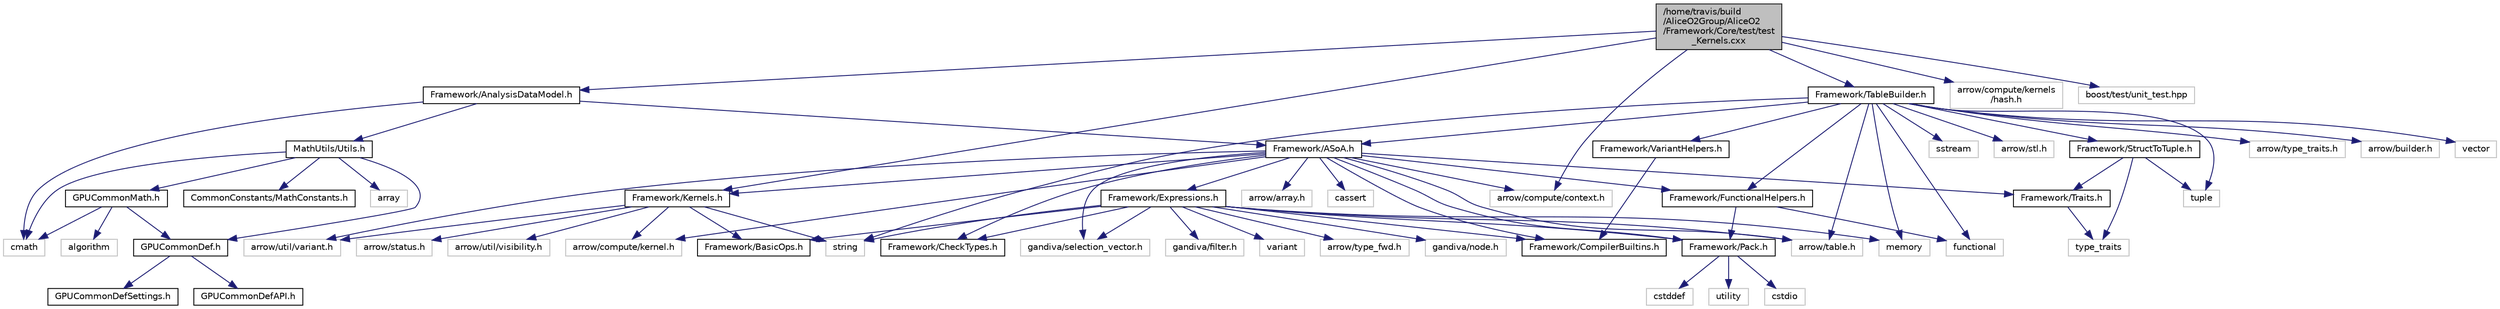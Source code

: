 digraph "/home/travis/build/AliceO2Group/AliceO2/Framework/Core/test/test_Kernels.cxx"
{
 // INTERACTIVE_SVG=YES
  bgcolor="transparent";
  edge [fontname="Helvetica",fontsize="10",labelfontname="Helvetica",labelfontsize="10"];
  node [fontname="Helvetica",fontsize="10",shape=record];
  Node0 [label="/home/travis/build\l/AliceO2Group/AliceO2\l/Framework/Core/test/test\l_Kernels.cxx",height=0.2,width=0.4,color="black", fillcolor="grey75", style="filled", fontcolor="black"];
  Node0 -> Node1 [color="midnightblue",fontsize="10",style="solid",fontname="Helvetica"];
  Node1 [label="Framework/AnalysisDataModel.h",height=0.2,width=0.4,color="black",URL="$d2/d8c/AnalysisDataModel_8h.html"];
  Node1 -> Node2 [color="midnightblue",fontsize="10",style="solid",fontname="Helvetica"];
  Node2 [label="Framework/ASoA.h",height=0.2,width=0.4,color="black",URL="$de/d33/ASoA_8h.html"];
  Node2 -> Node3 [color="midnightblue",fontsize="10",style="solid",fontname="Helvetica"];
  Node3 [label="Framework/Pack.h",height=0.2,width=0.4,color="black",URL="$dd/dce/Pack_8h.html"];
  Node3 -> Node4 [color="midnightblue",fontsize="10",style="solid",fontname="Helvetica"];
  Node4 [label="cstddef",height=0.2,width=0.4,color="grey75"];
  Node3 -> Node5 [color="midnightblue",fontsize="10",style="solid",fontname="Helvetica"];
  Node5 [label="utility",height=0.2,width=0.4,color="grey75"];
  Node3 -> Node6 [color="midnightblue",fontsize="10",style="solid",fontname="Helvetica"];
  Node6 [label="cstdio",height=0.2,width=0.4,color="grey75"];
  Node2 -> Node7 [color="midnightblue",fontsize="10",style="solid",fontname="Helvetica"];
  Node7 [label="Framework/CheckTypes.h",height=0.2,width=0.4,color="black",URL="$d1/d00/CheckTypes_8h.html"];
  Node2 -> Node8 [color="midnightblue",fontsize="10",style="solid",fontname="Helvetica"];
  Node8 [label="Framework/FunctionalHelpers.h",height=0.2,width=0.4,color="black",URL="$de/d9b/FunctionalHelpers_8h.html"];
  Node8 -> Node3 [color="midnightblue",fontsize="10",style="solid",fontname="Helvetica"];
  Node8 -> Node9 [color="midnightblue",fontsize="10",style="solid",fontname="Helvetica"];
  Node9 [label="functional",height=0.2,width=0.4,color="grey75"];
  Node2 -> Node10 [color="midnightblue",fontsize="10",style="solid",fontname="Helvetica"];
  Node10 [label="Framework/CompilerBuiltins.h",height=0.2,width=0.4,color="black",URL="$d9/de8/CompilerBuiltins_8h.html"];
  Node2 -> Node11 [color="midnightblue",fontsize="10",style="solid",fontname="Helvetica"];
  Node11 [label="Framework/Traits.h",height=0.2,width=0.4,color="black",URL="$db/d31/Traits_8h.html"];
  Node11 -> Node12 [color="midnightblue",fontsize="10",style="solid",fontname="Helvetica"];
  Node12 [label="type_traits",height=0.2,width=0.4,color="grey75"];
  Node2 -> Node13 [color="midnightblue",fontsize="10",style="solid",fontname="Helvetica"];
  Node13 [label="Framework/Expressions.h",height=0.2,width=0.4,color="black",URL="$d0/d91/Expressions_8h.html"];
  Node13 -> Node14 [color="midnightblue",fontsize="10",style="solid",fontname="Helvetica"];
  Node14 [label="Framework/BasicOps.h",height=0.2,width=0.4,color="black",URL="$dd/dc2/BasicOps_8h.html"];
  Node13 -> Node10 [color="midnightblue",fontsize="10",style="solid",fontname="Helvetica"];
  Node13 -> Node3 [color="midnightblue",fontsize="10",style="solid",fontname="Helvetica"];
  Node13 -> Node7 [color="midnightblue",fontsize="10",style="solid",fontname="Helvetica"];
  Node13 -> Node15 [color="midnightblue",fontsize="10",style="solid",fontname="Helvetica"];
  Node15 [label="arrow/type_fwd.h",height=0.2,width=0.4,color="grey75"];
  Node13 -> Node16 [color="midnightblue",fontsize="10",style="solid",fontname="Helvetica"];
  Node16 [label="arrow/table.h",height=0.2,width=0.4,color="grey75"];
  Node13 -> Node17 [color="midnightblue",fontsize="10",style="solid",fontname="Helvetica"];
  Node17 [label="gandiva/selection_vector.h",height=0.2,width=0.4,color="grey75"];
  Node13 -> Node18 [color="midnightblue",fontsize="10",style="solid",fontname="Helvetica"];
  Node18 [label="gandiva/node.h",height=0.2,width=0.4,color="grey75"];
  Node13 -> Node19 [color="midnightblue",fontsize="10",style="solid",fontname="Helvetica"];
  Node19 [label="gandiva/filter.h",height=0.2,width=0.4,color="grey75"];
  Node13 -> Node20 [color="midnightblue",fontsize="10",style="solid",fontname="Helvetica"];
  Node20 [label="variant",height=0.2,width=0.4,color="grey75"];
  Node13 -> Node21 [color="midnightblue",fontsize="10",style="solid",fontname="Helvetica"];
  Node21 [label="string",height=0.2,width=0.4,color="grey75"];
  Node13 -> Node22 [color="midnightblue",fontsize="10",style="solid",fontname="Helvetica"];
  Node22 [label="memory",height=0.2,width=0.4,color="grey75"];
  Node2 -> Node23 [color="midnightblue",fontsize="10",style="solid",fontname="Helvetica"];
  Node23 [label="Framework/Kernels.h",height=0.2,width=0.4,color="black",URL="$d0/d92/Kernels_8h.html"];
  Node23 -> Node14 [color="midnightblue",fontsize="10",style="solid",fontname="Helvetica"];
  Node23 -> Node24 [color="midnightblue",fontsize="10",style="solid",fontname="Helvetica"];
  Node24 [label="arrow/compute/kernel.h",height=0.2,width=0.4,color="grey75"];
  Node23 -> Node25 [color="midnightblue",fontsize="10",style="solid",fontname="Helvetica"];
  Node25 [label="arrow/status.h",height=0.2,width=0.4,color="grey75"];
  Node23 -> Node26 [color="midnightblue",fontsize="10",style="solid",fontname="Helvetica"];
  Node26 [label="arrow/util/visibility.h",height=0.2,width=0.4,color="grey75"];
  Node23 -> Node27 [color="midnightblue",fontsize="10",style="solid",fontname="Helvetica"];
  Node27 [label="arrow/util/variant.h",height=0.2,width=0.4,color="grey75"];
  Node23 -> Node21 [color="midnightblue",fontsize="10",style="solid",fontname="Helvetica"];
  Node2 -> Node16 [color="midnightblue",fontsize="10",style="solid",fontname="Helvetica"];
  Node2 -> Node28 [color="midnightblue",fontsize="10",style="solid",fontname="Helvetica"];
  Node28 [label="arrow/array.h",height=0.2,width=0.4,color="grey75"];
  Node2 -> Node27 [color="midnightblue",fontsize="10",style="solid",fontname="Helvetica"];
  Node2 -> Node29 [color="midnightblue",fontsize="10",style="solid",fontname="Helvetica"];
  Node29 [label="arrow/compute/context.h",height=0.2,width=0.4,color="grey75"];
  Node2 -> Node24 [color="midnightblue",fontsize="10",style="solid",fontname="Helvetica"];
  Node2 -> Node17 [color="midnightblue",fontsize="10",style="solid",fontname="Helvetica"];
  Node2 -> Node30 [color="midnightblue",fontsize="10",style="solid",fontname="Helvetica"];
  Node30 [label="cassert",height=0.2,width=0.4,color="grey75"];
  Node1 -> Node31 [color="midnightblue",fontsize="10",style="solid",fontname="Helvetica"];
  Node31 [label="MathUtils/Utils.h",height=0.2,width=0.4,color="black",URL="$d9/d52/Common_2MathUtils_2include_2MathUtils_2Utils_8h.html"];
  Node31 -> Node32 [color="midnightblue",fontsize="10",style="solid",fontname="Helvetica"];
  Node32 [label="array",height=0.2,width=0.4,color="grey75"];
  Node31 -> Node33 [color="midnightblue",fontsize="10",style="solid",fontname="Helvetica"];
  Node33 [label="cmath",height=0.2,width=0.4,color="grey75"];
  Node31 -> Node34 [color="midnightblue",fontsize="10",style="solid",fontname="Helvetica"];
  Node34 [label="GPUCommonDef.h",height=0.2,width=0.4,color="black",URL="$df/d21/GPUCommonDef_8h.html"];
  Node34 -> Node35 [color="midnightblue",fontsize="10",style="solid",fontname="Helvetica"];
  Node35 [label="GPUCommonDefSettings.h",height=0.2,width=0.4,color="black",URL="$d5/d93/GPUCommonDefSettings_8h.html"];
  Node34 -> Node36 [color="midnightblue",fontsize="10",style="solid",fontname="Helvetica"];
  Node36 [label="GPUCommonDefAPI.h",height=0.2,width=0.4,color="black",URL="$da/d5a/GPUCommonDefAPI_8h.html"];
  Node31 -> Node37 [color="midnightblue",fontsize="10",style="solid",fontname="Helvetica"];
  Node37 [label="GPUCommonMath.h",height=0.2,width=0.4,color="black",URL="$d6/da2/GPUCommonMath_8h.html"];
  Node37 -> Node34 [color="midnightblue",fontsize="10",style="solid",fontname="Helvetica"];
  Node37 -> Node33 [color="midnightblue",fontsize="10",style="solid",fontname="Helvetica"];
  Node37 -> Node38 [color="midnightblue",fontsize="10",style="solid",fontname="Helvetica"];
  Node38 [label="algorithm",height=0.2,width=0.4,color="grey75"];
  Node31 -> Node39 [color="midnightblue",fontsize="10",style="solid",fontname="Helvetica"];
  Node39 [label="CommonConstants/MathConstants.h",height=0.2,width=0.4,color="black",URL="$d6/d84/MathConstants_8h.html",tooltip="useful math constants "];
  Node1 -> Node33 [color="midnightblue",fontsize="10",style="solid",fontname="Helvetica"];
  Node0 -> Node23 [color="midnightblue",fontsize="10",style="solid",fontname="Helvetica"];
  Node0 -> Node40 [color="midnightblue",fontsize="10",style="solid",fontname="Helvetica"];
  Node40 [label="Framework/TableBuilder.h",height=0.2,width=0.4,color="black",URL="$d5/d98/TableBuilder_8h.html"];
  Node40 -> Node2 [color="midnightblue",fontsize="10",style="solid",fontname="Helvetica"];
  Node40 -> Node41 [color="midnightblue",fontsize="10",style="solid",fontname="Helvetica"];
  Node41 [label="Framework/StructToTuple.h",height=0.2,width=0.4,color="black",URL="$db/d4f/StructToTuple_8h.html"];
  Node41 -> Node11 [color="midnightblue",fontsize="10",style="solid",fontname="Helvetica"];
  Node41 -> Node42 [color="midnightblue",fontsize="10",style="solid",fontname="Helvetica"];
  Node42 [label="tuple",height=0.2,width=0.4,color="grey75"];
  Node41 -> Node12 [color="midnightblue",fontsize="10",style="solid",fontname="Helvetica"];
  Node40 -> Node8 [color="midnightblue",fontsize="10",style="solid",fontname="Helvetica"];
  Node40 -> Node43 [color="midnightblue",fontsize="10",style="solid",fontname="Helvetica"];
  Node43 [label="Framework/VariantHelpers.h",height=0.2,width=0.4,color="black",URL="$d7/dbe/VariantHelpers_8h.html"];
  Node43 -> Node10 [color="midnightblue",fontsize="10",style="solid",fontname="Helvetica"];
  Node40 -> Node44 [color="midnightblue",fontsize="10",style="solid",fontname="Helvetica"];
  Node44 [label="sstream",height=0.2,width=0.4,color="grey75"];
  Node40 -> Node45 [color="midnightblue",fontsize="10",style="solid",fontname="Helvetica"];
  Node45 [label="arrow/stl.h",height=0.2,width=0.4,color="grey75"];
  Node40 -> Node46 [color="midnightblue",fontsize="10",style="solid",fontname="Helvetica"];
  Node46 [label="arrow/type_traits.h",height=0.2,width=0.4,color="grey75"];
  Node40 -> Node16 [color="midnightblue",fontsize="10",style="solid",fontname="Helvetica"];
  Node40 -> Node47 [color="midnightblue",fontsize="10",style="solid",fontname="Helvetica"];
  Node47 [label="arrow/builder.h",height=0.2,width=0.4,color="grey75"];
  Node40 -> Node9 [color="midnightblue",fontsize="10",style="solid",fontname="Helvetica"];
  Node40 -> Node48 [color="midnightblue",fontsize="10",style="solid",fontname="Helvetica"];
  Node48 [label="vector",height=0.2,width=0.4,color="grey75"];
  Node40 -> Node21 [color="midnightblue",fontsize="10",style="solid",fontname="Helvetica"];
  Node40 -> Node22 [color="midnightblue",fontsize="10",style="solid",fontname="Helvetica"];
  Node40 -> Node42 [color="midnightblue",fontsize="10",style="solid",fontname="Helvetica"];
  Node0 -> Node29 [color="midnightblue",fontsize="10",style="solid",fontname="Helvetica"];
  Node0 -> Node49 [color="midnightblue",fontsize="10",style="solid",fontname="Helvetica"];
  Node49 [label="arrow/compute/kernels\l/hash.h",height=0.2,width=0.4,color="grey75"];
  Node0 -> Node50 [color="midnightblue",fontsize="10",style="solid",fontname="Helvetica"];
  Node50 [label="boost/test/unit_test.hpp",height=0.2,width=0.4,color="grey75"];
}
